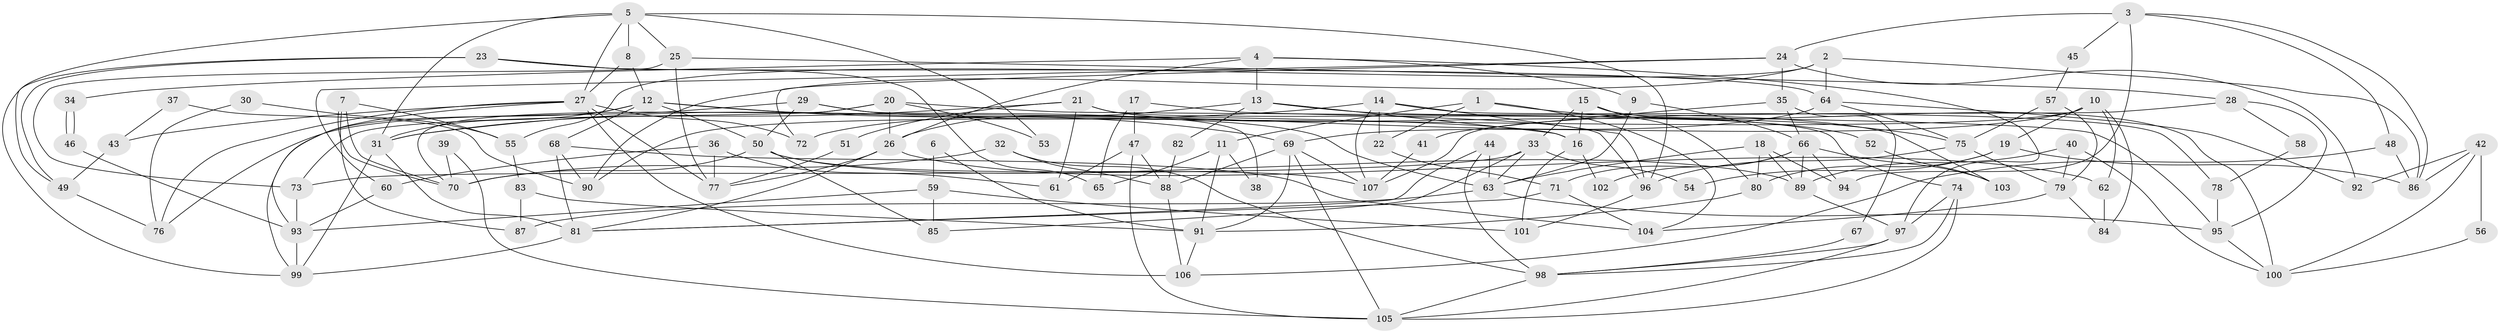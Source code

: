 // coarse degree distribution, {8: 0.05660377358490566, 9: 0.03773584905660377, 13: 0.018867924528301886, 12: 0.018867924528301886, 4: 0.20754716981132076, 3: 0.18867924528301888, 14: 0.018867924528301886, 6: 0.05660377358490566, 10: 0.07547169811320754, 11: 0.018867924528301886, 7: 0.05660377358490566, 5: 0.09433962264150944, 2: 0.1509433962264151}
// Generated by graph-tools (version 1.1) at 2025/18/03/04/25 18:18:50]
// undirected, 107 vertices, 214 edges
graph export_dot {
graph [start="1"]
  node [color=gray90,style=filled];
  1;
  2;
  3;
  4;
  5;
  6;
  7;
  8;
  9;
  10;
  11;
  12;
  13;
  14;
  15;
  16;
  17;
  18;
  19;
  20;
  21;
  22;
  23;
  24;
  25;
  26;
  27;
  28;
  29;
  30;
  31;
  32;
  33;
  34;
  35;
  36;
  37;
  38;
  39;
  40;
  41;
  42;
  43;
  44;
  45;
  46;
  47;
  48;
  49;
  50;
  51;
  52;
  53;
  54;
  55;
  56;
  57;
  58;
  59;
  60;
  61;
  62;
  63;
  64;
  65;
  66;
  67;
  68;
  69;
  70;
  71;
  72;
  73;
  74;
  75;
  76;
  77;
  78;
  79;
  80;
  81;
  82;
  83;
  84;
  85;
  86;
  87;
  88;
  89;
  90;
  91;
  92;
  93;
  94;
  95;
  96;
  97;
  98;
  99;
  100;
  101;
  102;
  103;
  104;
  105;
  106;
  107;
  1 -- 75;
  1 -- 22;
  1 -- 11;
  1 -- 104;
  2 -- 86;
  2 -- 90;
  2 -- 55;
  2 -- 64;
  3 -- 86;
  3 -- 94;
  3 -- 24;
  3 -- 45;
  3 -- 48;
  4 -- 97;
  4 -- 9;
  4 -- 13;
  4 -- 26;
  4 -- 34;
  5 -- 31;
  5 -- 27;
  5 -- 8;
  5 -- 25;
  5 -- 49;
  5 -- 53;
  5 -- 96;
  6 -- 91;
  6 -- 59;
  7 -- 70;
  7 -- 70;
  7 -- 87;
  7 -- 55;
  8 -- 12;
  8 -- 27;
  9 -- 66;
  9 -- 63;
  10 -- 84;
  10 -- 69;
  10 -- 19;
  10 -- 62;
  10 -- 90;
  11 -- 65;
  11 -- 38;
  11 -- 91;
  12 -- 31;
  12 -- 16;
  12 -- 50;
  12 -- 68;
  12 -- 69;
  12 -- 99;
  13 -- 26;
  13 -- 16;
  13 -- 82;
  13 -- 103;
  14 -- 107;
  14 -- 31;
  14 -- 22;
  14 -- 78;
  14 -- 96;
  15 -- 80;
  15 -- 33;
  15 -- 16;
  15 -- 100;
  16 -- 101;
  16 -- 102;
  17 -- 96;
  17 -- 47;
  17 -- 65;
  18 -- 89;
  18 -- 63;
  18 -- 80;
  18 -- 94;
  19 -- 80;
  19 -- 54;
  19 -- 86;
  20 -- 73;
  20 -- 70;
  20 -- 26;
  20 -- 53;
  20 -- 95;
  21 -- 74;
  21 -- 61;
  21 -- 31;
  21 -- 51;
  21 -- 52;
  22 -- 71;
  23 -- 49;
  23 -- 99;
  23 -- 64;
  23 -- 65;
  24 -- 92;
  24 -- 35;
  24 -- 60;
  24 -- 72;
  25 -- 77;
  25 -- 28;
  25 -- 73;
  26 -- 62;
  26 -- 77;
  26 -- 81;
  27 -- 72;
  27 -- 43;
  27 -- 76;
  27 -- 77;
  27 -- 93;
  27 -- 106;
  28 -- 107;
  28 -- 58;
  28 -- 95;
  29 -- 50;
  29 -- 63;
  29 -- 38;
  29 -- 76;
  30 -- 76;
  30 -- 55;
  31 -- 99;
  31 -- 81;
  32 -- 70;
  32 -- 98;
  32 -- 88;
  33 -- 63;
  33 -- 73;
  33 -- 54;
  33 -- 85;
  34 -- 46;
  34 -- 46;
  35 -- 66;
  35 -- 41;
  35 -- 67;
  36 -- 77;
  36 -- 60;
  36 -- 61;
  37 -- 90;
  37 -- 43;
  39 -- 70;
  39 -- 105;
  40 -- 100;
  40 -- 79;
  40 -- 89;
  41 -- 107;
  42 -- 86;
  42 -- 100;
  42 -- 56;
  42 -- 92;
  43 -- 49;
  44 -- 81;
  44 -- 98;
  44 -- 63;
  45 -- 57;
  46 -- 93;
  47 -- 105;
  47 -- 88;
  47 -- 61;
  48 -- 106;
  48 -- 86;
  49 -- 76;
  50 -- 85;
  50 -- 70;
  50 -- 89;
  50 -- 107;
  51 -- 77;
  52 -- 103;
  55 -- 83;
  56 -- 100;
  57 -- 79;
  57 -- 75;
  58 -- 78;
  59 -- 101;
  59 -- 93;
  59 -- 85;
  60 -- 93;
  62 -- 84;
  63 -- 95;
  63 -- 87;
  64 -- 72;
  64 -- 75;
  64 -- 92;
  66 -- 71;
  66 -- 89;
  66 -- 94;
  66 -- 102;
  66 -- 103;
  67 -- 98;
  68 -- 81;
  68 -- 90;
  68 -- 104;
  69 -- 88;
  69 -- 91;
  69 -- 105;
  69 -- 107;
  71 -- 104;
  71 -- 81;
  73 -- 93;
  74 -- 98;
  74 -- 97;
  74 -- 105;
  75 -- 96;
  75 -- 79;
  78 -- 95;
  79 -- 104;
  79 -- 84;
  80 -- 91;
  81 -- 99;
  82 -- 88;
  83 -- 91;
  83 -- 87;
  88 -- 106;
  89 -- 97;
  91 -- 106;
  93 -- 99;
  95 -- 100;
  96 -- 101;
  97 -- 105;
  97 -- 98;
  98 -- 105;
}
